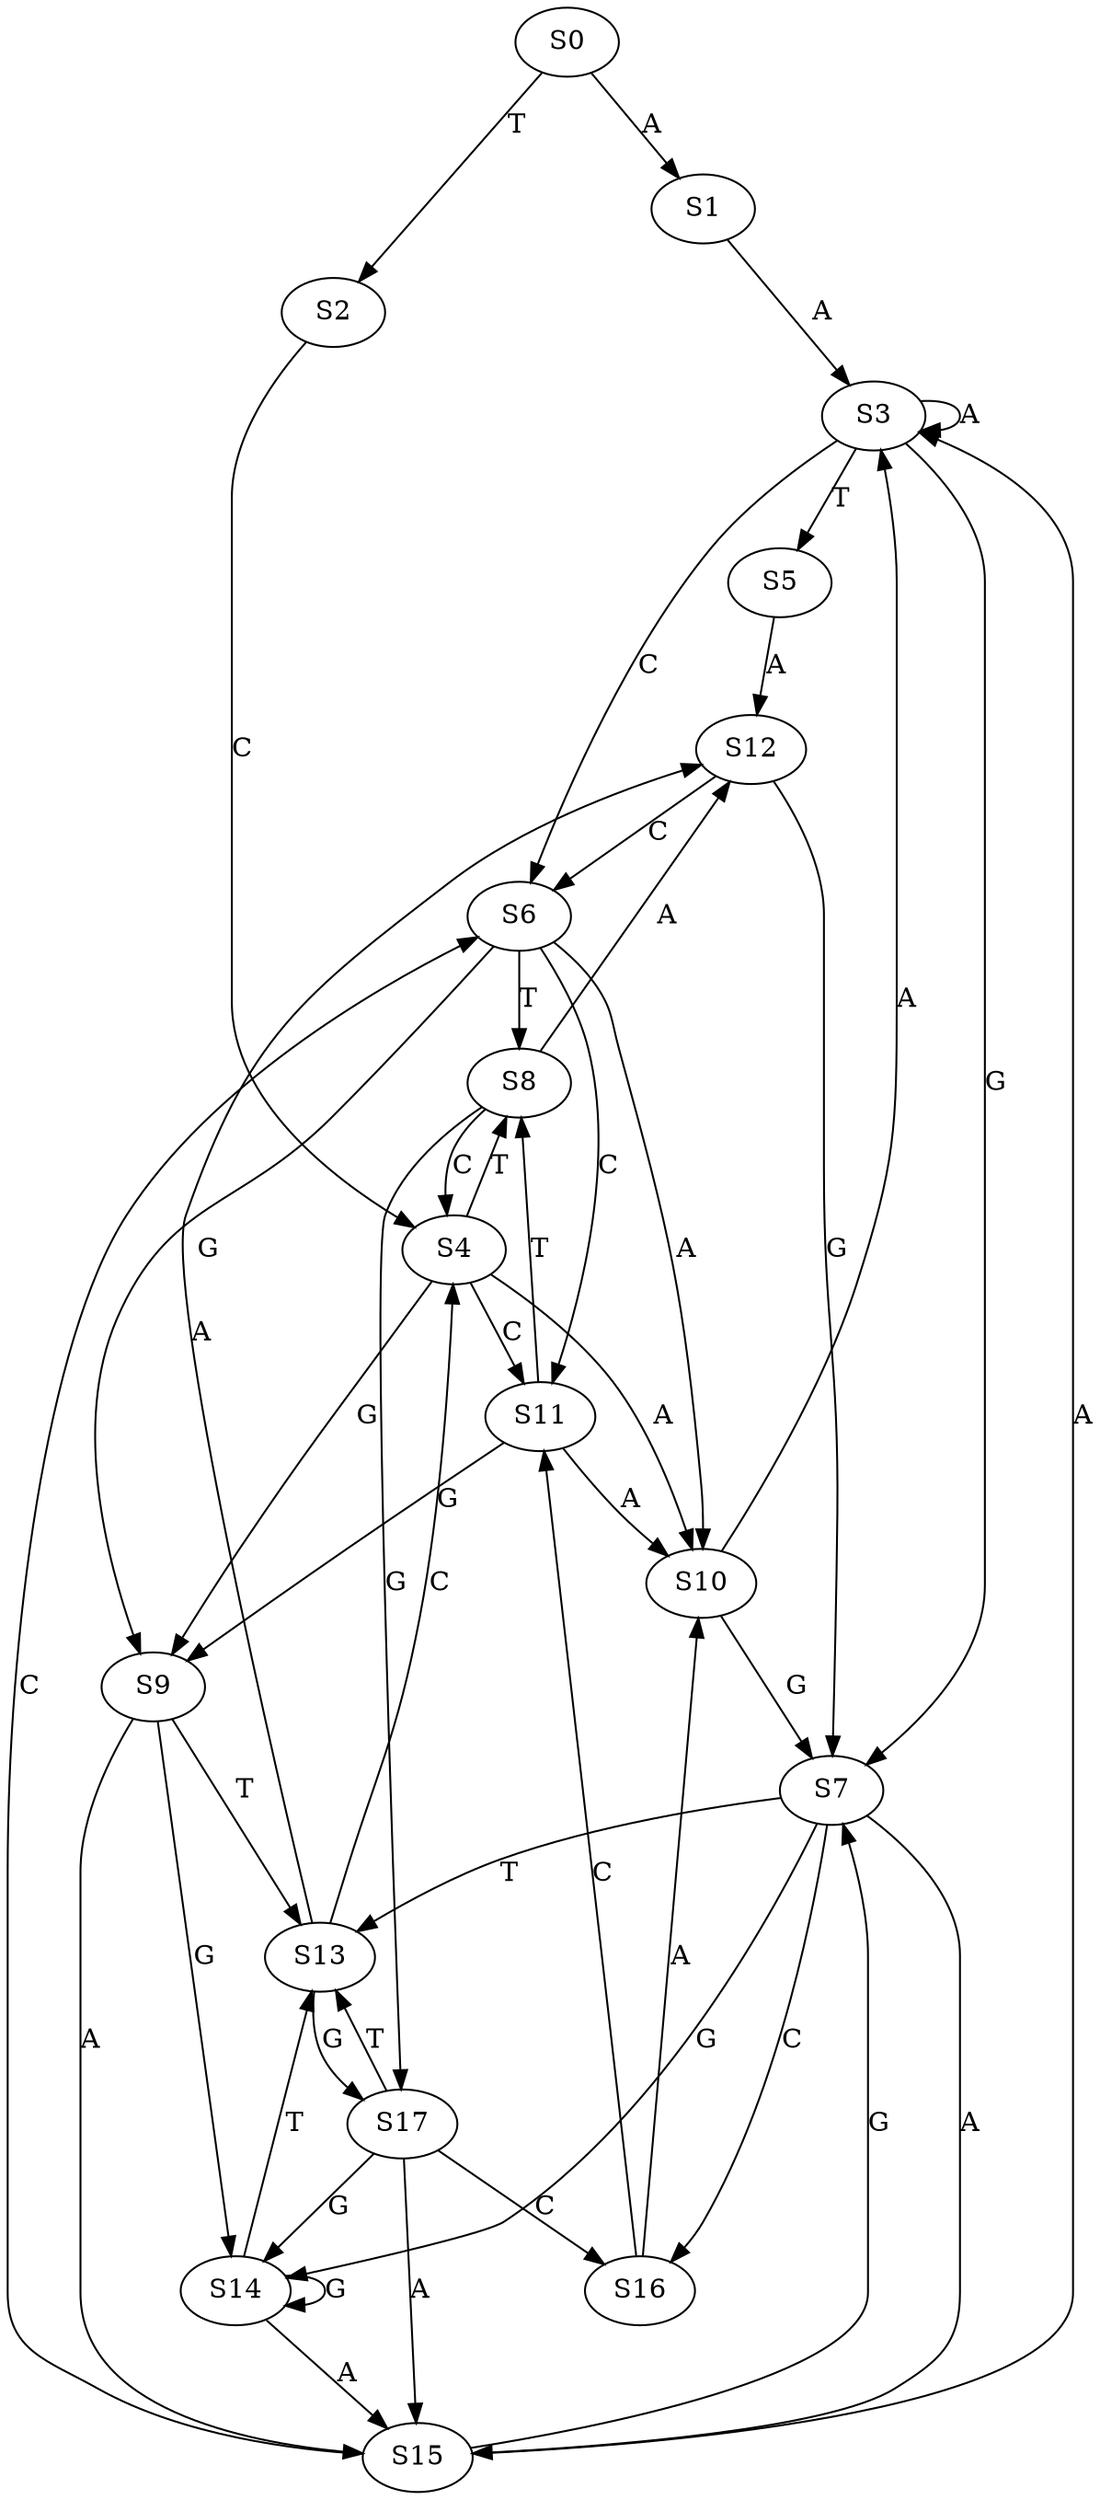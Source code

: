 strict digraph  {
	S0 -> S1 [ label = A ];
	S0 -> S2 [ label = T ];
	S1 -> S3 [ label = A ];
	S2 -> S4 [ label = C ];
	S3 -> S5 [ label = T ];
	S3 -> S6 [ label = C ];
	S3 -> S7 [ label = G ];
	S3 -> S3 [ label = A ];
	S4 -> S8 [ label = T ];
	S4 -> S9 [ label = G ];
	S4 -> S10 [ label = A ];
	S4 -> S11 [ label = C ];
	S5 -> S12 [ label = A ];
	S6 -> S10 [ label = A ];
	S6 -> S11 [ label = C ];
	S6 -> S8 [ label = T ];
	S6 -> S9 [ label = G ];
	S7 -> S13 [ label = T ];
	S7 -> S14 [ label = G ];
	S7 -> S15 [ label = A ];
	S7 -> S16 [ label = C ];
	S8 -> S17 [ label = G ];
	S8 -> S4 [ label = C ];
	S8 -> S12 [ label = A ];
	S9 -> S14 [ label = G ];
	S9 -> S13 [ label = T ];
	S9 -> S15 [ label = A ];
	S10 -> S7 [ label = G ];
	S10 -> S3 [ label = A ];
	S11 -> S10 [ label = A ];
	S11 -> S8 [ label = T ];
	S11 -> S9 [ label = G ];
	S12 -> S7 [ label = G ];
	S12 -> S6 [ label = C ];
	S13 -> S12 [ label = A ];
	S13 -> S4 [ label = C ];
	S13 -> S17 [ label = G ];
	S14 -> S15 [ label = A ];
	S14 -> S13 [ label = T ];
	S14 -> S14 [ label = G ];
	S15 -> S7 [ label = G ];
	S15 -> S3 [ label = A ];
	S15 -> S6 [ label = C ];
	S16 -> S11 [ label = C ];
	S16 -> S10 [ label = A ];
	S17 -> S15 [ label = A ];
	S17 -> S13 [ label = T ];
	S17 -> S14 [ label = G ];
	S17 -> S16 [ label = C ];
}
